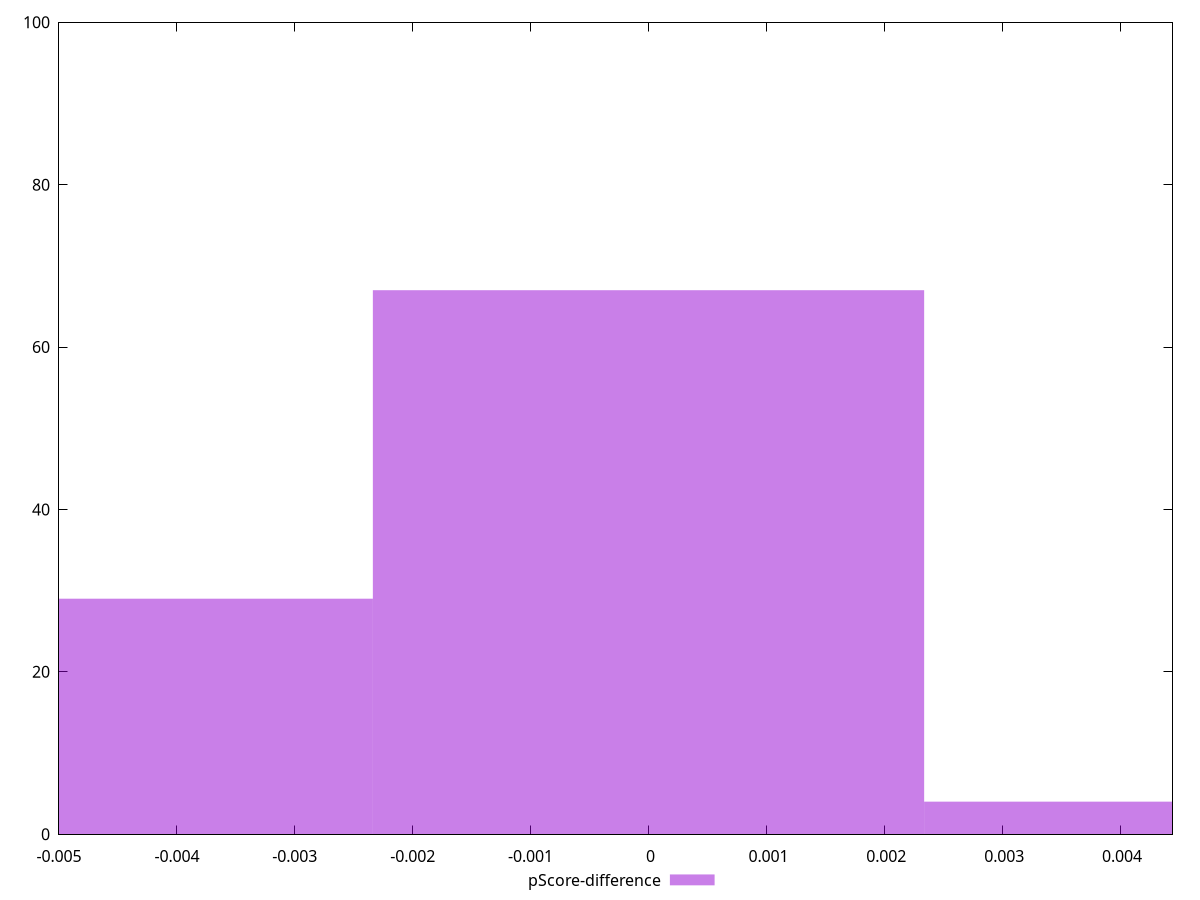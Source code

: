 reset

$pScoreDifference <<EOF
-0.004675980251021827 29
0 67
0.004675980251021827 4
EOF

set key outside below
set boxwidth 0.004675980251021827
set xrange [-0.0050000000000000044:0.004444444444444473]
set yrange [0:100]
set trange [0:100]
set style fill transparent solid 0.5 noborder
set terminal svg size 640, 490 enhanced background rgb 'white'
set output "report_00013_2021-02-09T12-04-24.940Z/unused-css-rules/samples/pages+cached+noadtech+nomedia/pScore-difference/histogram.svg"

plot $pScoreDifference title "pScore-difference" with boxes

reset
